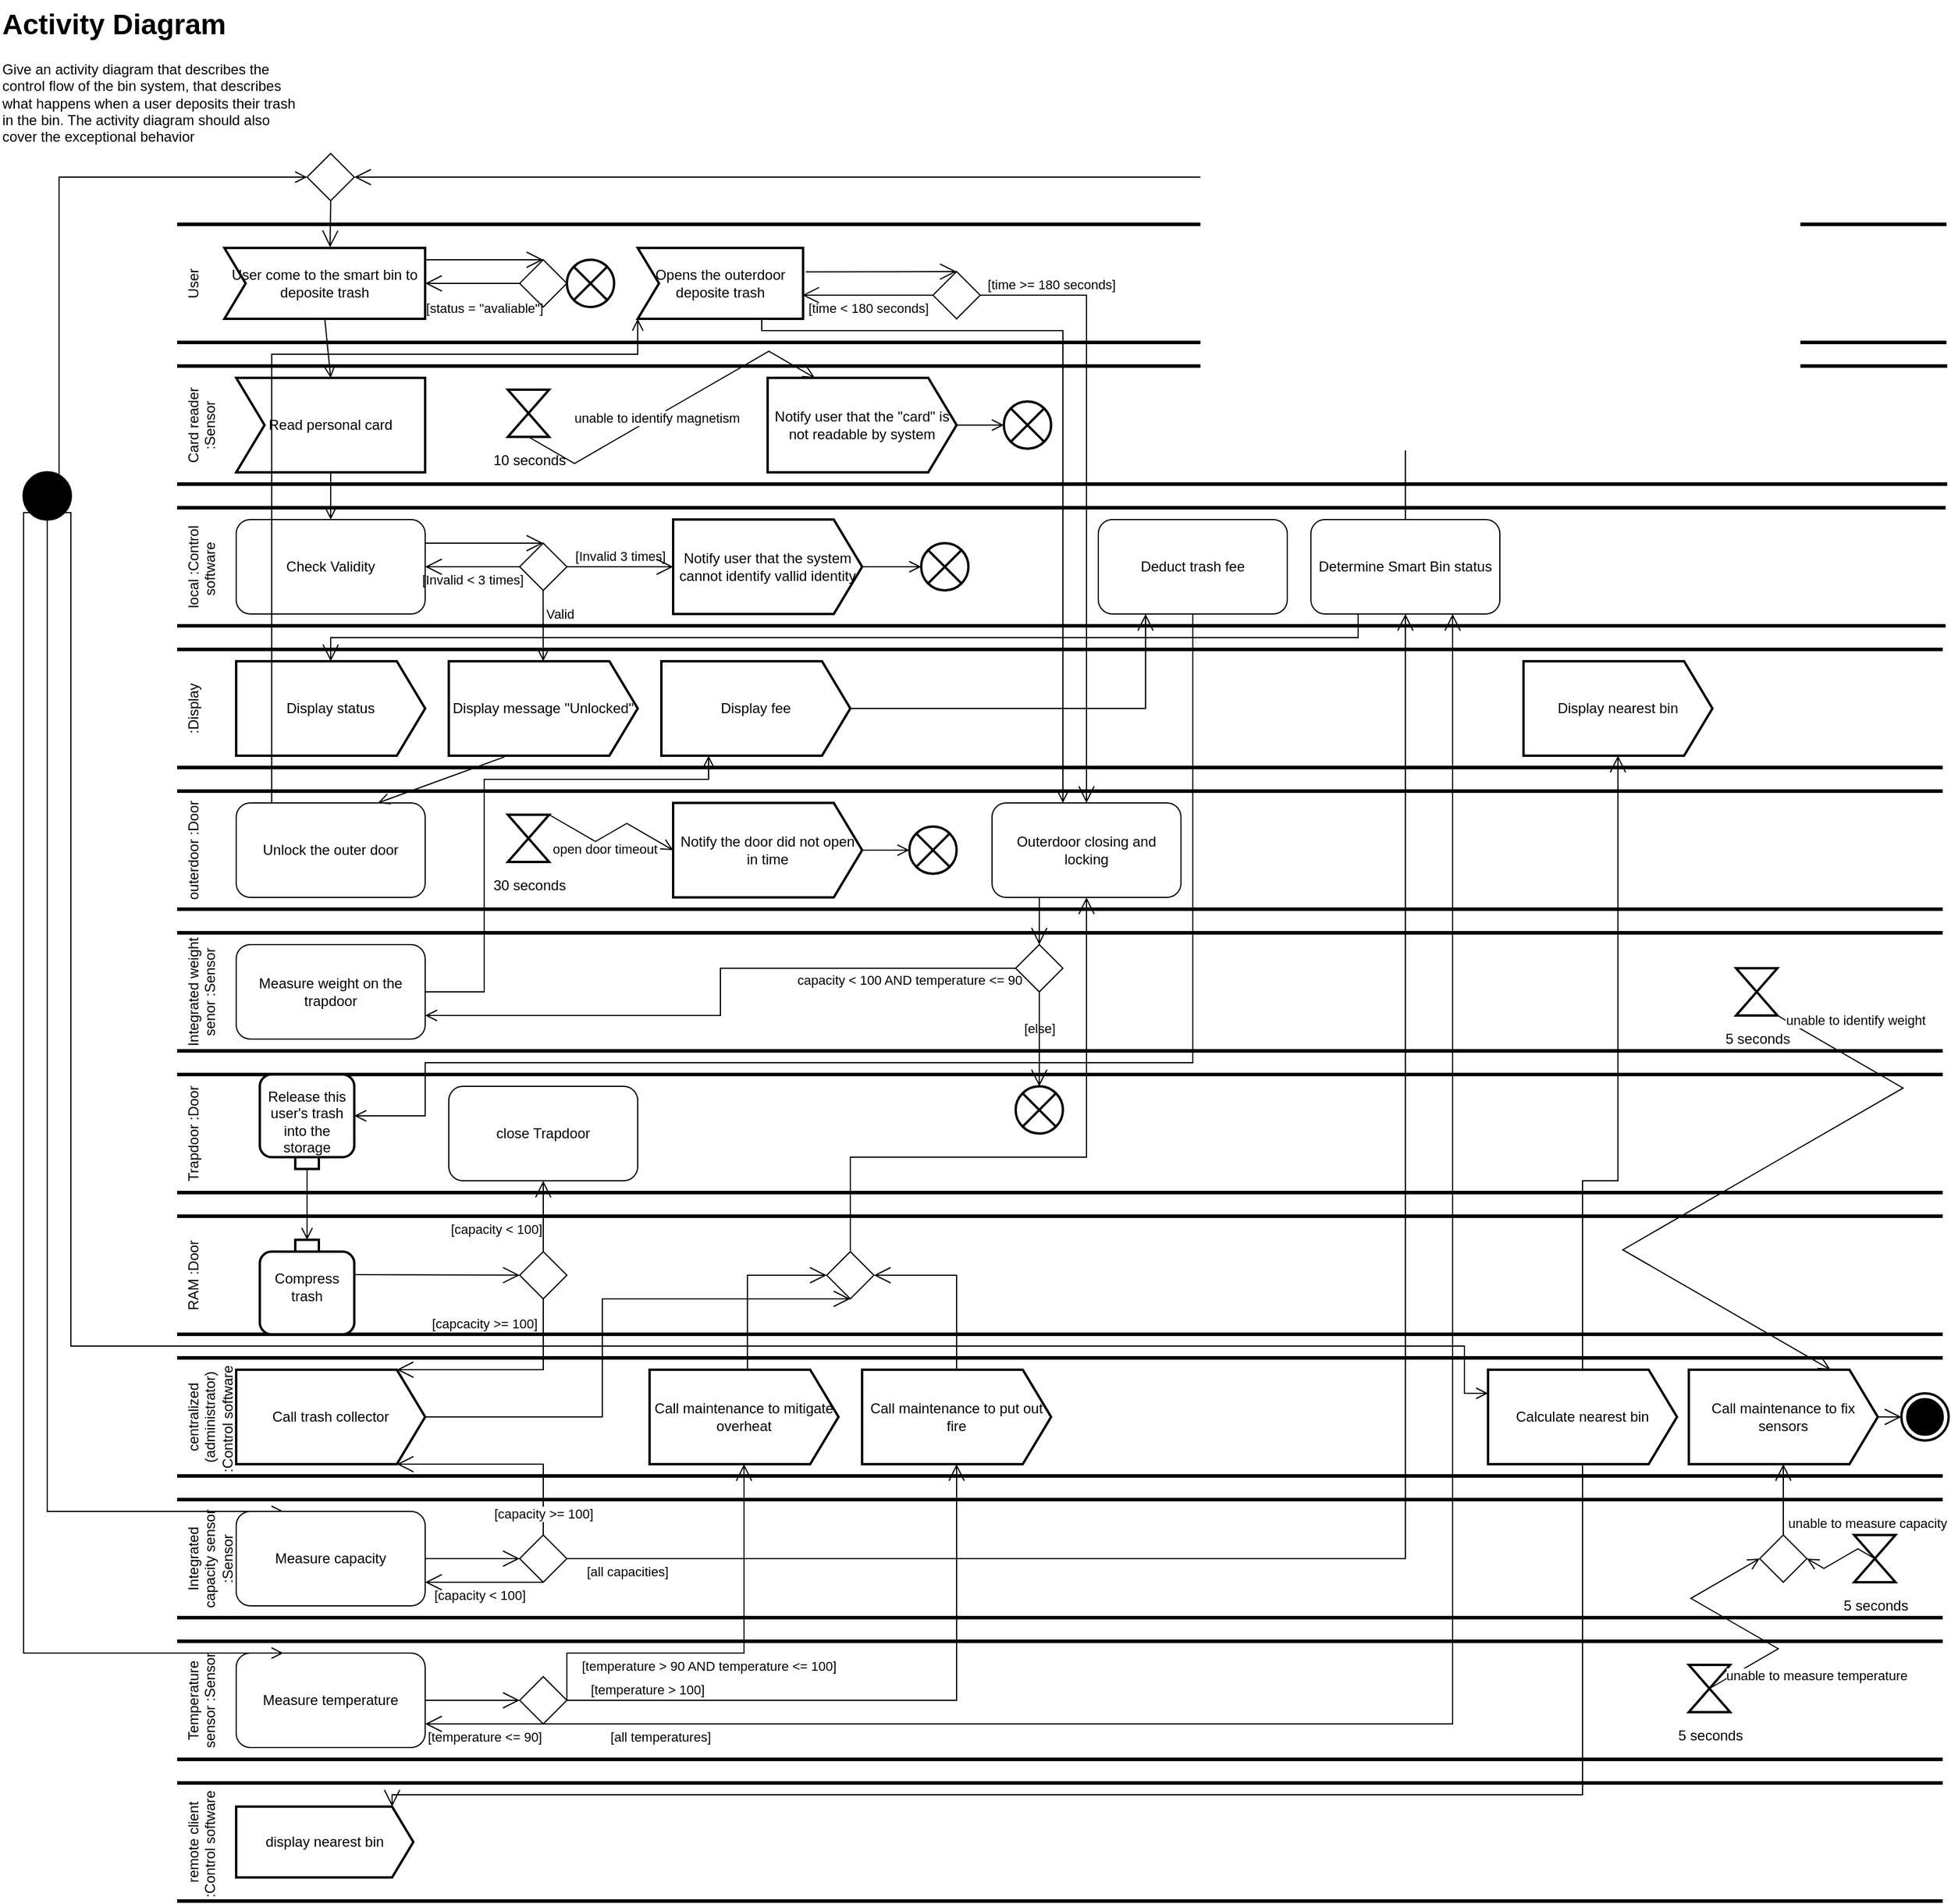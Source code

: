 <mxfile version="24.7.16">
  <diagram name="第 1 页" id="irDleK8PVXlx6nOFczS4">
    <mxGraphModel dx="1434" dy="746" grid="1" gridSize="10" guides="0" tooltips="1" connect="1" arrows="1" fold="1" page="1" pageScale="1" pageWidth="827" pageHeight="1169" math="0" shadow="0">
      <root>
        <mxCell id="0" />
        <mxCell id="1" parent="0" />
        <mxCell id="ilAViFpUk6oEtvWmWybY-2" value="" style="shape=ellipse;html=1;fillColor=strokeColor;strokeWidth=2;verticalLabelPosition=bottom;verticalAlignment=top;perimeter=ellipsePerimeter;fontFamily=Helvetica;" parent="1" vertex="1">
          <mxGeometry x="20" y="400" width="40" height="40" as="geometry" />
        </mxCell>
        <mxCell id="ilAViFpUk6oEtvWmWybY-4" value="User" style="html=1;shape=mxgraph.sysml.actPart;strokeWidth=3;verticalAlign=top;rotation=-90;whiteSpace=wrap;fontFamily=Helvetica;" parent="1" vertex="1">
          <mxGeometry x="849.07" y="-509.05" width="100" height="1498.12" as="geometry" />
        </mxCell>
        <mxCell id="ilAViFpUk6oEtvWmWybY-5" value="&lt;h1 style=&quot;margin-top: 0px;&quot;&gt;Activity Diagram&lt;br&gt;&lt;/h1&gt;&lt;p&gt;Give an activity diagram that describes the control flow of the bin system, that describes what happens when a user deposits their trash in the bin. The activity diagram should also cover the exceptional behavior&lt;/p&gt;" style="text;html=1;whiteSpace=wrap;overflow=hidden;rounded=0;fontFamily=Helvetica;" parent="1" vertex="1">
          <mxGeometry width="260" height="140" as="geometry" />
        </mxCell>
        <mxCell id="ilAViFpUk6oEtvWmWybY-6" value="" style="endArrow=open;startArrow=none;endFill=0;startFill=0;endSize=8;html=1;verticalAlign=bottom;labelBackgroundColor=none;strokeWidth=1;rounded=0;exitX=1;exitY=0;exitDx=0;exitDy=0;entryX=0;entryY=0.5;entryDx=0;entryDy=0;fontStyle=1;fontFamily=Helvetica;edgeStyle=orthogonalEdgeStyle;" parent="1" source="ilAViFpUk6oEtvWmWybY-2" target="yifxT7un9gWGoPEk_y4y-89" edge="1">
          <mxGeometry width="160" relative="1" as="geometry">
            <mxPoint x="110" y="400" as="sourcePoint" />
            <mxPoint x="270" y="400" as="targetPoint" />
            <Array as="points">
              <mxPoint x="50" y="406" />
              <mxPoint x="50" y="150" />
            </Array>
          </mxGeometry>
        </mxCell>
        <mxCell id="ilAViFpUk6oEtvWmWybY-7" value="&lt;font&gt;User come to the smart bin to deposite trash&lt;br&gt;&lt;/font&gt;" style="html=1;shape=mxgraph.sysml.accEvent;strokeWidth=2;whiteSpace=wrap;align=center;fontFamily=Helvetica;" parent="1" vertex="1">
          <mxGeometry x="190" y="210" width="170" height="60" as="geometry" />
        </mxCell>
        <mxCell id="ilAViFpUk6oEtvWmWybY-8" value="Card reader :Sensor" style="html=1;shape=mxgraph.sysml.actPart;strokeWidth=3;verticalAlign=top;rotation=-90;whiteSpace=wrap;fontFamily=Helvetica;" parent="1" vertex="1">
          <mxGeometry x="849.38" y="-389.38" width="100" height="1498.75" as="geometry" />
        </mxCell>
        <mxCell id="ilAViFpUk6oEtvWmWybY-9" value="Read personal card" style="shape=mxgraph.sysml.accEvent;html=1;rounded=1;whiteSpace=wrap;align=center;fontFamily=Helvetica;strokeWidth=2;" parent="1" vertex="1">
          <mxGeometry x="200" y="320" width="160" height="80" as="geometry" />
        </mxCell>
        <mxCell id="ilAViFpUk6oEtvWmWybY-11" value="local :Control software&amp;nbsp; " style="html=1;shape=mxgraph.sysml.actPart;strokeWidth=3;verticalAlign=top;rotation=-90;whiteSpace=wrap;fontFamily=Helvetica;" parent="1" vertex="1">
          <mxGeometry x="848.75" y="-268.75" width="100" height="1497.5" as="geometry" />
        </mxCell>
        <mxCell id="ilAViFpUk6oEtvWmWybY-12" value="Check Validity" style="shape=rect;html=1;rounded=1;whiteSpace=wrap;align=center;fontFamily=Helvetica;" parent="1" vertex="1">
          <mxGeometry x="200" y="440" width="160" height="80" as="geometry" />
        </mxCell>
        <mxCell id="ilAViFpUk6oEtvWmWybY-13" value="" style="endArrow=open;startArrow=none;endFill=0;startFill=0;endSize=8;html=1;verticalAlign=bottom;labelBackgroundColor=none;strokeWidth=1;rounded=0;exitX=0.5;exitY=1;exitDx=0;exitDy=0;entryX=0.5;entryY=0;entryDx=0;entryDy=0;exitPerimeter=0;fontFamily=Helvetica;" parent="1" source="ilAViFpUk6oEtvWmWybY-7" target="ilAViFpUk6oEtvWmWybY-9" edge="1">
          <mxGeometry width="160" relative="1" as="geometry">
            <mxPoint x="233" y="270" as="sourcePoint" />
            <mxPoint x="280" y="320" as="targetPoint" />
          </mxGeometry>
        </mxCell>
        <mxCell id="ilAViFpUk6oEtvWmWybY-14" value="" style="endArrow=open;startArrow=none;endFill=0;startFill=0;endSize=8;html=1;verticalAlign=bottom;labelBackgroundColor=none;strokeWidth=1;rounded=0;exitX=0.5;exitY=1;exitDx=0;exitDy=0;entryX=0.5;entryY=0;entryDx=0;entryDy=0;fontFamily=Helvetica;" parent="1" source="ilAViFpUk6oEtvWmWybY-9" target="ilAViFpUk6oEtvWmWybY-12" edge="1">
          <mxGeometry width="160" relative="1" as="geometry">
            <mxPoint x="243" y="280" as="sourcePoint" />
            <mxPoint x="290" y="330" as="targetPoint" />
          </mxGeometry>
        </mxCell>
        <mxCell id="ilAViFpUk6oEtvWmWybY-16" value="" style="endArrow=open;startArrow=none;endFill=0;startFill=0;endSize=8;html=1;verticalAlign=bottom;labelBackgroundColor=none;strokeWidth=1;rounded=0;exitX=0.5;exitY=1;exitDx=0;exitDy=0;edgeStyle=isometricEdgeStyle;elbow=vertical;entryX=0.25;entryY=0;entryDx=0;entryDy=0;exitPerimeter=0;fontFamily=Helvetica;" parent="1" source="ilAViFpUk6oEtvWmWybY-24" target="ilAViFpUk6oEtvWmWybY-19" edge="1">
          <mxGeometry width="160" relative="1" as="geometry">
            <mxPoint x="243" y="280" as="sourcePoint" />
            <mxPoint x="290" y="330" as="targetPoint" />
          </mxGeometry>
        </mxCell>
        <mxCell id="ilAViFpUk6oEtvWmWybY-23" value="unable to identify magnetism" style="edgeLabel;html=1;align=center;verticalAlign=middle;resizable=0;points=[];fontFamily=Helvetica;" parent="ilAViFpUk6oEtvWmWybY-16" vertex="1" connectable="0">
          <mxGeometry x="-0.108" y="-1" relative="1" as="geometry">
            <mxPoint x="-1" as="offset" />
          </mxGeometry>
        </mxCell>
        <mxCell id="ilAViFpUk6oEtvWmWybY-18" value=":Display" style="html=1;shape=mxgraph.sysml.actPart;strokeWidth=3;verticalAlign=top;rotation=-90;whiteSpace=wrap;fontFamily=Helvetica;" parent="1" vertex="1">
          <mxGeometry x="847.5" y="-147.5" width="100" height="1495" as="geometry" />
        </mxCell>
        <mxCell id="ilAViFpUk6oEtvWmWybY-19" value="Notify user that the &quot;card&quot; is not readable by system" style="shape=mxgraph.sysml.sendSigAct;html=1;rounded=1;whiteSpace=wrap;align=center;fontFamily=Helvetica;strokeWidth=2;" parent="1" vertex="1">
          <mxGeometry x="650" y="320" width="160" height="80" as="geometry" />
        </mxCell>
        <mxCell id="ilAViFpUk6oEtvWmWybY-21" value="Notify user that the system cannot identify vallid identity" style="shape=mxgraph.sysml.sendSigAct;html=1;rounded=1;whiteSpace=wrap;align=center;fontFamily=Helvetica;strokeWidth=2;" parent="1" vertex="1">
          <mxGeometry x="570" y="440" width="160" height="80" as="geometry" />
        </mxCell>
        <mxCell id="ilAViFpUk6oEtvWmWybY-24" value="10 seconds" style="html=1;shape=mxgraph.sysml.timeEvent;strokeWidth=2;verticalLabelPosition=bottom;verticalAlignment=top;fontFamily=Helvetica;" parent="1" vertex="1">
          <mxGeometry x="430" y="330" width="35" height="40" as="geometry" />
        </mxCell>
        <mxCell id="ilAViFpUk6oEtvWmWybY-25" value="Display message &quot;Unlocked&quot;" style="shape=mxgraph.sysml.sendSigAct;html=1;rounded=1;whiteSpace=wrap;align=center;fontFamily=Helvetica;strokeWidth=2;" parent="1" vertex="1">
          <mxGeometry x="380" y="560" width="160" height="80" as="geometry" />
        </mxCell>
        <mxCell id="ilAViFpUk6oEtvWmWybY-26" value="Display status" style="shape=mxgraph.sysml.sendSigAct;html=1;rounded=1;whiteSpace=wrap;align=center;fontFamily=Helvetica;strokeWidth=2;" parent="1" vertex="1">
          <mxGeometry x="200" y="560" width="160" height="80" as="geometry" />
        </mxCell>
        <mxCell id="ilAViFpUk6oEtvWmWybY-28" value="outerdoor :Door" style="html=1;shape=mxgraph.sysml.actPart;strokeWidth=3;verticalAlign=top;rotation=-90;whiteSpace=wrap;fontFamily=Helvetica;" parent="1" vertex="1">
          <mxGeometry x="847.5" y="-27.5" width="100" height="1495" as="geometry" />
        </mxCell>
        <mxCell id="ilAViFpUk6oEtvWmWybY-29" value="" style="endArrow=open;startArrow=none;endFill=0;startFill=0;endSize=8;html=1;verticalAlign=bottom;labelBackgroundColor=none;strokeWidth=1;rounded=0;exitX=0.504;exitY=0.093;exitDx=0;exitDy=0;exitPerimeter=0;fontFamily=Helvetica;" parent="1" source="ilAViFpUk6oEtvWmWybY-39" target="ilAViFpUk6oEtvWmWybY-25" edge="1">
          <mxGeometry width="160" relative="1" as="geometry">
            <mxPoint x="290" y="410" as="sourcePoint" />
            <mxPoint x="290" y="450" as="targetPoint" />
          </mxGeometry>
        </mxCell>
        <mxCell id="ilAViFpUk6oEtvWmWybY-45" value="&lt;font&gt;Valid&lt;/font&gt;" style="edgeLabel;html=1;align=center;verticalAlign=middle;resizable=0;points=[];fontFamily=Helvetica;" parent="ilAViFpUk6oEtvWmWybY-29" vertex="1" connectable="0">
          <mxGeometry x="-0.262" relative="1" as="geometry">
            <mxPoint x="14" as="offset" />
          </mxGeometry>
        </mxCell>
        <mxCell id="ilAViFpUk6oEtvWmWybY-30" value="Unlock the outer door" style="shape=rect;html=1;rounded=1;whiteSpace=wrap;align=center;fontFamily=Helvetica;" parent="1" vertex="1">
          <mxGeometry x="200" y="680" width="160" height="80" as="geometry" />
        </mxCell>
        <mxCell id="ilAViFpUk6oEtvWmWybY-31" value="" style="endArrow=open;startArrow=none;endFill=0;startFill=0;endSize=8;html=1;verticalAlign=bottom;labelBackgroundColor=none;strokeWidth=1;rounded=0;exitX=0.294;exitY=1.013;exitDx=0;exitDy=0;exitPerimeter=0;entryX=0.75;entryY=0;entryDx=0;entryDy=0;fontFamily=Helvetica;" parent="1" source="ilAViFpUk6oEtvWmWybY-25" target="ilAViFpUk6oEtvWmWybY-30" edge="1">
          <mxGeometry width="160" relative="1" as="geometry">
            <mxPoint x="370" y="510" as="sourcePoint" />
            <mxPoint x="430" y="570" as="targetPoint" />
          </mxGeometry>
        </mxCell>
        <mxCell id="ilAViFpUk6oEtvWmWybY-32" value="30 seconds" style="html=1;shape=mxgraph.sysml.timeEvent;strokeWidth=2;verticalLabelPosition=bottom;verticalAlignment=top;fontFamily=Helvetica;" parent="1" vertex="1">
          <mxGeometry x="430" y="690" width="35" height="40" as="geometry" />
        </mxCell>
        <mxCell id="ilAViFpUk6oEtvWmWybY-33" value="Opens the outerdoor deposite trash" style="html=1;shape=mxgraph.sysml.accEvent;strokeWidth=2;whiteSpace=wrap;align=center;fontFamily=Helvetica;" parent="1" vertex="1">
          <mxGeometry x="540" y="210" width="140" height="60" as="geometry" />
        </mxCell>
        <mxCell id="ilAViFpUk6oEtvWmWybY-34" value="" style="endArrow=open;startArrow=none;endFill=0;startFill=0;endSize=8;html=1;verticalAlign=bottom;labelBackgroundColor=none;strokeWidth=1;rounded=0;exitX=0.188;exitY=-0.006;exitDx=0;exitDy=0;entryX=0;entryY=1;entryDx=0;entryDy=0;entryPerimeter=0;fontStyle=1;fontFamily=Helvetica;edgeStyle=orthogonalEdgeStyle;exitPerimeter=0;" parent="1" source="ilAViFpUk6oEtvWmWybY-30" target="ilAViFpUk6oEtvWmWybY-33" edge="1">
          <mxGeometry width="160" relative="1" as="geometry">
            <mxPoint x="64" y="416" as="sourcePoint" />
            <mxPoint x="200" y="280" as="targetPoint" />
            <Array as="points">
              <mxPoint x="230" y="300" />
              <mxPoint x="540" y="300" />
            </Array>
          </mxGeometry>
        </mxCell>
        <mxCell id="ilAViFpUk6oEtvWmWybY-43" value="" style="group;direction=west;fontFamily=Helvetica;" parent="1" vertex="1" connectable="0">
          <mxGeometry x="360" y="420" width="200" height="80" as="geometry" />
        </mxCell>
        <mxCell id="ilAViFpUk6oEtvWmWybY-39" value="" style="shape=rhombus;html=1;verticalLabelPosition=bottom;verticalAlignment=top;direction=west;fontFamily=Helvetica;" parent="ilAViFpUk6oEtvWmWybY-43" vertex="1">
          <mxGeometry x="80" y="40" width="40" height="40" as="geometry" />
        </mxCell>
        <mxCell id="ilAViFpUk6oEtvWmWybY-40" value="" style="html=1;elbow=vertical;align=right;verticalAlign=bottom;endArrow=none;rounded=0;labelBackgroundColor=none;startArrow=open;startSize=12;entryX=1;entryY=0.25;entryDx=0;entryDy=0;fontFamily=Helvetica;exitX=0.5;exitY=1;exitDx=0;exitDy=0;" parent="1" source="ilAViFpUk6oEtvWmWybY-39" target="ilAViFpUk6oEtvWmWybY-12" edge="1">
          <mxGeometry relative="1" as="geometry">
            <mxPoint x="710" y="640" as="targetPoint" />
          </mxGeometry>
        </mxCell>
        <mxCell id="ilAViFpUk6oEtvWmWybY-42" value="&lt;font&gt;[Invalid &amp;lt; 3 times]&lt;/font&gt;" style="edgeStyle=elbowEdgeStyle;html=1;elbow=vertical;verticalAlign=bottom;endArrow=open;rounded=0;labelBackgroundColor=none;endSize=12;entryX=1;entryY=0.5;entryDx=0;entryDy=0;fontFamily=Helvetica;" parent="1" source="ilAViFpUk6oEtvWmWybY-39" target="ilAViFpUk6oEtvWmWybY-12" edge="1">
          <mxGeometry x="-0.002" y="20" relative="1" as="geometry">
            <mxPoint x="420" y="480" as="targetPoint" />
            <mxPoint as="offset" />
          </mxGeometry>
        </mxCell>
        <mxCell id="ilAViFpUk6oEtvWmWybY-46" value="" style="html=1;shape=mxgraph.sysml.flowFinal;strokeWidth=2;verticalLabelPosition=bottom;verticalAlignment=top;fontFamily=Helvetica;" parent="1" vertex="1">
          <mxGeometry x="850" y="340" width="40" height="40" as="geometry" />
        </mxCell>
        <mxCell id="ilAViFpUk6oEtvWmWybY-47" value="" style="html=1;shape=mxgraph.sysml.flowFinal;strokeWidth=2;verticalLabelPosition=bottom;verticalAlignment=top;fontFamily=Helvetica;" parent="1" vertex="1">
          <mxGeometry x="780" y="460" width="40" height="40" as="geometry" />
        </mxCell>
        <mxCell id="ilAViFpUk6oEtvWmWybY-48" value="" style="endArrow=open;startArrow=none;endFill=0;startFill=0;endSize=8;html=1;verticalAlign=bottom;labelBackgroundColor=none;strokeWidth=1;rounded=0;exitX=1;exitY=0.5;exitDx=0;exitDy=0;entryX=0;entryY=0.5;entryDx=0;entryDy=0;entryPerimeter=0;fontFamily=Helvetica;" parent="1" source="ilAViFpUk6oEtvWmWybY-21" target="ilAViFpUk6oEtvWmWybY-47" edge="1">
          <mxGeometry width="160" relative="1" as="geometry">
            <mxPoint x="285" y="280" as="sourcePoint" />
            <mxPoint x="290" y="330" as="targetPoint" />
          </mxGeometry>
        </mxCell>
        <mxCell id="ilAViFpUk6oEtvWmWybY-49" value="" style="endArrow=open;startArrow=none;endFill=0;startFill=0;endSize=8;html=1;verticalAlign=bottom;labelBackgroundColor=none;strokeWidth=1;rounded=0;exitX=1;exitY=0.5;exitDx=0;exitDy=0;entryX=0;entryY=0.5;entryDx=0;entryDy=0;entryPerimeter=0;fontFamily=Helvetica;" parent="1" source="ilAViFpUk6oEtvWmWybY-19" target="ilAViFpUk6oEtvWmWybY-46" edge="1">
          <mxGeometry width="160" relative="1" as="geometry">
            <mxPoint x="295" y="290" as="sourcePoint" />
            <mxPoint x="300" y="340" as="targetPoint" />
          </mxGeometry>
        </mxCell>
        <mxCell id="ilAViFpUk6oEtvWmWybY-41" value="&lt;font&gt;[Invalid 3 times]&lt;/font&gt;" style="edgeStyle=elbowEdgeStyle;html=1;elbow=vertical;verticalAlign=bottom;endArrow=open;rounded=0;labelBackgroundColor=none;endSize=12;entryX=0;entryY=0.5;entryDx=0;entryDy=0;fontFamily=Helvetica;" parent="1" source="ilAViFpUk6oEtvWmWybY-39" target="ilAViFpUk6oEtvWmWybY-21" edge="1">
          <mxGeometry relative="1" as="geometry">
            <mxPoint x="620" y="480" as="targetPoint" />
          </mxGeometry>
        </mxCell>
        <mxCell id="ilAViFpUk6oEtvWmWybY-58" value="" style="endArrow=open;startArrow=none;endFill=0;startFill=0;endSize=8;html=1;verticalAlign=bottom;labelBackgroundColor=none;strokeWidth=1;rounded=0;exitX=1;exitY=0;exitDx=0;exitDy=0;edgeStyle=isometricEdgeStyle;elbow=vertical;entryX=0;entryY=0.5;entryDx=0;entryDy=0;exitPerimeter=0;fontFamily=Helvetica;" parent="1" source="ilAViFpUk6oEtvWmWybY-32" target="ilAViFpUk6oEtvWmWybY-60" edge="1">
          <mxGeometry width="160" relative="1" as="geometry">
            <mxPoint x="605" y="260" as="sourcePoint" />
            <mxPoint x="740" y="250" as="targetPoint" />
          </mxGeometry>
        </mxCell>
        <mxCell id="ilAViFpUk6oEtvWmWybY-59" value="open door timeout" style="edgeLabel;html=1;align=center;verticalAlign=middle;resizable=0;points=[];fontFamily=Helvetica;" parent="ilAViFpUk6oEtvWmWybY-58" vertex="1" connectable="0">
          <mxGeometry x="-0.108" y="-1" relative="1" as="geometry">
            <mxPoint x="-1" y="10" as="offset" />
          </mxGeometry>
        </mxCell>
        <mxCell id="ilAViFpUk6oEtvWmWybY-60" value="Notify the door did not open in time" style="shape=mxgraph.sysml.sendSigAct;html=1;rounded=1;whiteSpace=wrap;align=center;strokeWidth=2;fontFamily=Helvetica;" parent="1" vertex="1">
          <mxGeometry x="570" y="680" width="160" height="80" as="geometry" />
        </mxCell>
        <mxCell id="ilAViFpUk6oEtvWmWybY-63" value="" style="html=1;shape=mxgraph.sysml.flowFinal;strokeWidth=2;verticalLabelPosition=bottom;verticalAlignment=top;fontFamily=Helvetica;" parent="1" vertex="1">
          <mxGeometry x="770" y="700" width="40" height="40" as="geometry" />
        </mxCell>
        <mxCell id="ilAViFpUk6oEtvWmWybY-64" value="" style="endArrow=open;startArrow=none;endFill=0;startFill=0;endSize=8;html=1;verticalAlign=bottom;labelBackgroundColor=none;strokeWidth=1;rounded=0;entryX=0;entryY=0.5;entryDx=0;entryDy=0;entryPerimeter=0;fontFamily=Helvetica;exitX=1;exitY=0.5;exitDx=0;exitDy=0;" parent="1" source="ilAViFpUk6oEtvWmWybY-60" target="ilAViFpUk6oEtvWmWybY-63" edge="1">
          <mxGeometry width="160" relative="1" as="geometry">
            <mxPoint x="740" y="720" as="sourcePoint" />
            <mxPoint x="220" y="570" as="targetPoint" />
          </mxGeometry>
        </mxCell>
        <mxCell id="ilAViFpUk6oEtvWmWybY-65" value="" style="shape=rhombus;html=1;verticalLabelPosition=bottom;verticalAlignment=top;fontFamily=Helvetica;" parent="1" vertex="1">
          <mxGeometry x="790" y="230" width="40" height="40" as="geometry" />
        </mxCell>
        <mxCell id="ilAViFpUk6oEtvWmWybY-66" value="" style="html=1;elbow=horizontal;align=right;verticalAlign=bottom;endArrow=none;rounded=0;labelBackgroundColor=none;startArrow=open;startSize=12;entryX=1.016;entryY=0.337;entryDx=0;entryDy=0;entryPerimeter=0;exitX=0.5;exitY=0;exitDx=0;exitDy=0;fontFamily=Helvetica;" parent="1" source="ilAViFpUk6oEtvWmWybY-65" target="ilAViFpUk6oEtvWmWybY-33" edge="1">
          <mxGeometry relative="1" as="geometry">
            <mxPoint x="810" y="190" as="targetPoint" />
          </mxGeometry>
        </mxCell>
        <mxCell id="ilAViFpUk6oEtvWmWybY-67" value="[time &amp;gt;= 180 seconds]" style="edgeStyle=orthogonalEdgeStyle;html=1;elbow=vertical;verticalAlign=bottom;endArrow=open;rounded=0;labelBackgroundColor=none;endSize=12;entryX=0.5;entryY=0;entryDx=0;entryDy=0;fontFamily=Helvetica;" parent="1" source="ilAViFpUk6oEtvWmWybY-65" target="yifxT7un9gWGoPEk_y4y-1" edge="1">
          <mxGeometry x="-0.769" relative="1" as="geometry">
            <mxPoint x="980" y="680" as="targetPoint" />
            <Array as="points">
              <mxPoint x="920" y="250" />
            </Array>
            <mxPoint as="offset" />
          </mxGeometry>
        </mxCell>
        <mxCell id="ilAViFpUk6oEtvWmWybY-68" value="[time &amp;lt; 180 seconds]" style="edgeStyle=elbowEdgeStyle;html=1;elbow=horizontal;verticalAlign=bottom;endArrow=open;rounded=0;labelBackgroundColor=none;endSize=12;exitX=0;exitY=0.5;exitDx=0;exitDy=0;entryX=0.996;entryY=0.666;entryDx=0;entryDy=0;entryPerimeter=0;fontFamily=Helvetica;" parent="1" source="ilAViFpUk6oEtvWmWybY-65" target="ilAViFpUk6oEtvWmWybY-33" edge="1">
          <mxGeometry x="-0.006" y="20" relative="1" as="geometry">
            <mxPoint x="710" y="252" as="targetPoint" />
            <mxPoint as="offset" />
          </mxGeometry>
        </mxCell>
        <mxCell id="yifxT7un9gWGoPEk_y4y-1" value="Outerdoor closing and locking" style="shape=rect;html=1;rounded=1;whiteSpace=wrap;align=center;fontFamily=Helvetica;" parent="1" vertex="1">
          <mxGeometry x="840" y="680" width="160" height="80" as="geometry" />
        </mxCell>
        <mxCell id="yifxT7un9gWGoPEk_y4y-2" value="" style="endArrow=open;startArrow=none;endFill=0;startFill=0;endSize=8;html=1;verticalAlign=bottom;labelBackgroundColor=none;strokeWidth=1;rounded=0;exitX=0.75;exitY=1;exitDx=0;exitDy=0;exitPerimeter=0;fontFamily=Helvetica;edgeStyle=orthogonalEdgeStyle;" parent="1" source="ilAViFpUk6oEtvWmWybY-33" edge="1">
          <mxGeometry width="160" relative="1" as="geometry">
            <mxPoint x="437" y="651" as="sourcePoint" />
            <mxPoint x="900" y="680" as="targetPoint" />
            <Array as="points">
              <mxPoint x="645" y="280" />
              <mxPoint x="900" y="280" />
            </Array>
          </mxGeometry>
        </mxCell>
        <mxCell id="yifxT7un9gWGoPEk_y4y-3" value="Integrated weight senor :Sensor" style="html=1;shape=mxgraph.sysml.actPart;strokeWidth=3;verticalAlign=top;rotation=-90;whiteSpace=wrap;fontFamily=Helvetica;" parent="1" vertex="1">
          <mxGeometry x="847.5" y="92.5" width="100" height="1495" as="geometry" />
        </mxCell>
        <mxCell id="yifxT7un9gWGoPEk_y4y-4" value="Measure weight on the trapdoor" style="shape=rect;html=1;rounded=1;whiteSpace=wrap;align=center;fontFamily=Helvetica;" parent="1" vertex="1">
          <mxGeometry x="200" y="800" width="160" height="80" as="geometry" />
        </mxCell>
        <mxCell id="yifxT7un9gWGoPEk_y4y-5" value="" style="endArrow=open;startArrow=none;endFill=0;startFill=0;endSize=8;html=1;verticalAlign=bottom;labelBackgroundColor=none;strokeWidth=1;rounded=0;exitX=0;exitY=0.5;exitDx=0;exitDy=0;entryX=1;entryY=0.75;entryDx=0;entryDy=0;fontFamily=Helvetica;edgeStyle=orthogonalEdgeStyle;" parent="1" source="GUcCaNhmkVKoMGHIepre-1" target="yifxT7un9gWGoPEk_y4y-4" edge="1">
          <mxGeometry width="160" relative="1" as="geometry">
            <mxPoint x="437" y="651" as="sourcePoint" />
            <mxPoint x="330" y="690" as="targetPoint" />
          </mxGeometry>
        </mxCell>
        <mxCell id="GUcCaNhmkVKoMGHIepre-7" value="capacity &amp;lt; 100 AND temperature &amp;lt;= 90" style="edgeLabel;html=1;align=center;verticalAlign=middle;resizable=0;points=[];" parent="yifxT7un9gWGoPEk_y4y-5" vertex="1" connectable="0">
          <mxGeometry x="-0.822" y="1" relative="1" as="geometry">
            <mxPoint x="-42" y="9" as="offset" />
          </mxGeometry>
        </mxCell>
        <mxCell id="yifxT7un9gWGoPEk_y4y-6" value="Display fee" style="shape=mxgraph.sysml.sendSigAct;html=1;rounded=1;whiteSpace=wrap;align=center;fontFamily=Helvetica;strokeWidth=2;" parent="1" vertex="1">
          <mxGeometry x="560" y="560" width="160" height="80" as="geometry" />
        </mxCell>
        <mxCell id="yifxT7un9gWGoPEk_y4y-7" value="" style="endArrow=open;startArrow=none;endFill=0;startFill=0;endSize=8;html=1;verticalAlign=bottom;labelBackgroundColor=none;strokeWidth=1;rounded=0;exitX=1;exitY=0.5;exitDx=0;exitDy=0;entryX=0.25;entryY=1;entryDx=0;entryDy=0;fontFamily=Helvetica;edgeStyle=orthogonalEdgeStyle;" parent="1" source="yifxT7un9gWGoPEk_y4y-4" target="yifxT7un9gWGoPEk_y4y-6" edge="1">
          <mxGeometry width="160" relative="1" as="geometry">
            <mxPoint x="890" y="770" as="sourcePoint" />
            <mxPoint x="370" y="830" as="targetPoint" />
            <Array as="points">
              <mxPoint x="410" y="840" />
              <mxPoint x="410" y="660" />
              <mxPoint x="600" y="660" />
            </Array>
          </mxGeometry>
        </mxCell>
        <mxCell id="yifxT7un9gWGoPEk_y4y-8" value="Deduct trash fee" style="shape=rect;html=1;rounded=1;whiteSpace=wrap;align=center;fontFamily=Helvetica;" parent="1" vertex="1">
          <mxGeometry x="930" y="440" width="160" height="80" as="geometry" />
        </mxCell>
        <mxCell id="yifxT7un9gWGoPEk_y4y-13" value="Trapdoor :Door" style="html=1;shape=mxgraph.sysml.actPart;strokeWidth=3;verticalAlign=top;rotation=-90;whiteSpace=wrap;fontFamily=Helvetica;" parent="1" vertex="1">
          <mxGeometry x="847.5" y="212.5" width="100" height="1495" as="geometry" />
        </mxCell>
        <mxCell id="yifxT7un9gWGoPEk_y4y-14" value="Release this user&#39;s trash into the storage" style="shape=mxgraph.sysml.objFlowR;html=1;rounded=1;whiteSpace=wrap;align=center;strokeWidth=2;direction=south;fontFamily=Helvetica;" parent="1" vertex="1">
          <mxGeometry x="220" y="910" width="80" height="80" as="geometry" />
        </mxCell>
        <mxCell id="yifxT7un9gWGoPEk_y4y-15" value="" style="endArrow=open;startArrow=none;endFill=0;startFill=0;endSize=8;html=1;verticalAlign=bottom;labelBackgroundColor=none;strokeWidth=1;rounded=0;exitX=0.5;exitY=1;exitDx=0;exitDy=0;entryX=0.5;entryY=0;entryDx=-5;entryDy=0;fontFamily=Helvetica;edgeStyle=orthogonalEdgeStyle;entryPerimeter=0;" parent="1" source="yifxT7un9gWGoPEk_y4y-8" target="yifxT7un9gWGoPEk_y4y-14" edge="1">
          <mxGeometry width="160" relative="1" as="geometry">
            <mxPoint x="730" y="590" as="sourcePoint" />
            <mxPoint x="970" y="530" as="targetPoint" />
            <Array as="points">
              <mxPoint x="1010" y="900" />
              <mxPoint x="360" y="900" />
              <mxPoint x="360" y="945" />
            </Array>
          </mxGeometry>
        </mxCell>
        <mxCell id="yifxT7un9gWGoPEk_y4y-20" value="" style="shape=rhombus;html=1;verticalLabelPosition=bottom;verticalAlignment=top;fontFamily=Helvetica;" parent="1" vertex="1">
          <mxGeometry x="440" y="220" width="40" height="40" as="geometry" />
        </mxCell>
        <mxCell id="yifxT7un9gWGoPEk_y4y-21" value="" style="html=1;elbow=horizontal;align=right;verticalAlign=bottom;endArrow=none;rounded=0;labelBackgroundColor=none;startArrow=open;startSize=12;entryX=1.002;entryY=0.167;entryDx=0;entryDy=0;entryPerimeter=0;exitX=0.5;exitY=0;exitDx=0;exitDy=0;fontFamily=Helvetica;" parent="1" source="yifxT7un9gWGoPEk_y4y-20" target="ilAViFpUk6oEtvWmWybY-7" edge="1">
          <mxGeometry relative="1" as="geometry">
            <mxPoint x="460" y="200" as="targetPoint" />
          </mxGeometry>
        </mxCell>
        <mxCell id="yifxT7un9gWGoPEk_y4y-23" value="&lt;div&gt;[status = &quot;avaliable&quot;]&lt;/div&gt;" style="edgeStyle=elbowEdgeStyle;html=1;elbow=horizontal;verticalAlign=bottom;endArrow=open;rounded=0;labelBackgroundColor=none;endSize=12;entryX=1;entryY=0.5;entryDx=0;entryDy=0;entryPerimeter=0;exitX=0;exitY=0.5;exitDx=0;exitDy=0;fontFamily=Helvetica;" parent="1" source="yifxT7un9gWGoPEk_y4y-20" target="ilAViFpUk6oEtvWmWybY-7" edge="1">
          <mxGeometry x="-0.25" y="30" relative="1" as="geometry">
            <mxPoint x="360" y="260" as="targetPoint" />
            <mxPoint as="offset" />
          </mxGeometry>
        </mxCell>
        <mxCell id="yifxT7un9gWGoPEk_y4y-24" value="" style="html=1;shape=mxgraph.sysml.flowFinal;strokeWidth=2;verticalLabelPosition=bottom;verticalAlignment=top;fontFamily=Helvetica;" parent="1" vertex="1">
          <mxGeometry x="480" y="220" width="40" height="40" as="geometry" />
        </mxCell>
        <mxCell id="yifxT7un9gWGoPEk_y4y-29" value="RAM :Door" style="html=1;shape=mxgraph.sysml.actPart;strokeWidth=3;verticalAlign=top;rotation=-90;whiteSpace=wrap;fontFamily=Helvetica;" parent="1" vertex="1">
          <mxGeometry x="847.5" y="332.5" width="100" height="1495" as="geometry" />
        </mxCell>
        <mxCell id="yifxT7un9gWGoPEk_y4y-30" value="Compress trash" style="shape=mxgraph.sysml.objFlowR;html=1;rounded=1;whiteSpace=wrap;align=center;strokeWidth=2;direction=north;fontFamily=Helvetica;" parent="1" vertex="1">
          <mxGeometry x="220" y="1050" width="80" height="80" as="geometry" />
        </mxCell>
        <mxCell id="yifxT7un9gWGoPEk_y4y-31" value="" style="endArrow=open;startArrow=none;endFill=0;startFill=0;endSize=8;html=1;verticalAlign=bottom;labelBackgroundColor=none;strokeWidth=1;rounded=0;exitX=1;exitY=0.5;exitDx=0;exitDy=0;fontFamily=Helvetica;exitPerimeter=0;" parent="1" source="yifxT7un9gWGoPEk_y4y-14" target="yifxT7un9gWGoPEk_y4y-30" edge="1">
          <mxGeometry width="160" relative="1" as="geometry">
            <mxPoint x="890" y="770" as="sourcePoint" />
            <mxPoint x="370" y="870" as="targetPoint" />
          </mxGeometry>
        </mxCell>
        <mxCell id="yifxT7un9gWGoPEk_y4y-32" value="" style="shape=rhombus;html=1;verticalLabelPosition=bottom;verticalAlignment=top;fontFamily=Helvetica;" parent="1" vertex="1">
          <mxGeometry x="440" y="1060" width="40" height="40" as="geometry" />
        </mxCell>
        <mxCell id="yifxT7un9gWGoPEk_y4y-33" value="" style="html=1;elbow=horizontal;align=right;verticalAlign=bottom;endArrow=none;rounded=0;labelBackgroundColor=none;startArrow=open;startSize=12;entryX=0.631;entryY=1.013;entryDx=0;entryDy=0;entryPerimeter=0;fontFamily=Helvetica;" parent="1" source="yifxT7un9gWGoPEk_y4y-32" target="yifxT7un9gWGoPEk_y4y-30" edge="1">
          <mxGeometry relative="1" as="geometry">
            <mxPoint x="310" y="1080" as="targetPoint" />
          </mxGeometry>
        </mxCell>
        <mxCell id="yifxT7un9gWGoPEk_y4y-34" value="[capcacity &amp;gt;= 100]" style="edgeStyle=elbowEdgeStyle;html=1;elbow=vertical;verticalAlign=bottom;endArrow=open;rounded=0;labelBackgroundColor=none;endSize=12;entryX=1;entryY=0;entryDx=-24;entryDy=0;entryPerimeter=0;fontFamily=Helvetica;" parent="1" source="yifxT7un9gWGoPEk_y4y-32" target="yifxT7un9gWGoPEk_y4y-43" edge="1">
          <mxGeometry x="0.196" y="-30" relative="1" as="geometry">
            <mxPoint x="560" y="1080" as="targetPoint" />
            <Array as="points">
              <mxPoint x="400" y="1160" />
            </Array>
            <mxPoint as="offset" />
          </mxGeometry>
        </mxCell>
        <mxCell id="yifxT7un9gWGoPEk_y4y-35" value="[capacity &amp;lt; 100]" style="edgeStyle=elbowEdgeStyle;html=1;elbow=vertical;verticalAlign=bottom;endArrow=open;rounded=0;labelBackgroundColor=none;endSize=12;exitX=0.5;exitY=0;exitDx=0;exitDy=0;entryX=0.5;entryY=1;entryDx=0;entryDy=0;fontFamily=Helvetica;" parent="1" source="yifxT7un9gWGoPEk_y4y-32" target="yifxT7un9gWGoPEk_y4y-41" edge="1">
          <mxGeometry x="-0.667" y="40" relative="1" as="geometry">
            <mxPoint x="360" y="1080" as="targetPoint" />
            <mxPoint as="offset" />
          </mxGeometry>
        </mxCell>
        <mxCell id="yifxT7un9gWGoPEk_y4y-37" value="" style="html=1;elbow=horizontal;align=right;verticalAlign=bottom;endArrow=none;rounded=0;labelBackgroundColor=none;startArrow=open;startSize=12;entryX=1;entryY=0.5;entryDx=0;entryDy=0;exitX=0.25;exitY=1;exitDx=0;exitDy=0;fontFamily=Helvetica;edgeStyle=orthogonalEdgeStyle;" parent="1" source="yifxT7un9gWGoPEk_y4y-8" target="yifxT7un9gWGoPEk_y4y-6" edge="1">
          <mxGeometry relative="1" as="geometry">
            <mxPoint x="860" y="560" as="targetPoint" />
            <mxPoint x="850" y="600" as="sourcePoint" />
          </mxGeometry>
        </mxCell>
        <mxCell id="yifxT7un9gWGoPEk_y4y-41" value="close Trapdoor" style="shape=rect;html=1;rounded=1;whiteSpace=wrap;align=center;fontFamily=Helvetica;" parent="1" vertex="1">
          <mxGeometry x="380" y="920" width="160" height="80" as="geometry" />
        </mxCell>
        <mxCell id="yifxT7un9gWGoPEk_y4y-42" value="centralized (administrator) :Control software&amp;nbsp; " style="html=1;shape=mxgraph.sysml.actPart;strokeWidth=3;verticalAlign=top;rotation=-90;whiteSpace=wrap;fontFamily=Helvetica;" parent="1" vertex="1">
          <mxGeometry x="847.5" y="452.5" width="100" height="1495" as="geometry" />
        </mxCell>
        <mxCell id="yifxT7un9gWGoPEk_y4y-43" value="Call trash collector" style="shape=mxgraph.sysml.sendSigAct;html=1;rounded=1;whiteSpace=wrap;align=center;strokeWidth=2;fontFamily=Helvetica;" parent="1" vertex="1">
          <mxGeometry x="200" y="1160" width="160" height="80" as="geometry" />
        </mxCell>
        <mxCell id="yifxT7un9gWGoPEk_y4y-46" value="" style="edgeStyle=elbowEdgeStyle;html=1;elbow=horizontal;align=right;verticalAlign=bottom;endArrow=none;rounded=0;labelBackgroundColor=none;startArrow=open;startSize=12;entryX=1;entryY=0.5;entryDx=0;entryDy=0;exitX=0.5;exitY=1;exitDx=0;exitDy=0;fontFamily=Helvetica;" parent="1" source="yifxT7un9gWGoPEk_y4y-63" target="yifxT7un9gWGoPEk_y4y-43" edge="1">
          <mxGeometry relative="1" as="geometry">
            <mxPoint x="370" y="1090" as="targetPoint" />
            <mxPoint x="450" y="1090" as="sourcePoint" />
            <Array as="points">
              <mxPoint x="510" y="1210" />
            </Array>
          </mxGeometry>
        </mxCell>
        <mxCell id="yifxT7un9gWGoPEk_y4y-47" value="Integrated capacity sensor :Sensor" style="html=1;shape=mxgraph.sysml.actPart;strokeWidth=3;verticalAlign=top;rotation=-90;whiteSpace=wrap;fontFamily=Helvetica;" parent="1" vertex="1">
          <mxGeometry x="847.5" y="572.5" width="100" height="1495" as="geometry" />
        </mxCell>
        <mxCell id="yifxT7un9gWGoPEk_y4y-49" value="Temperature sensor :Sensor" style="html=1;shape=mxgraph.sysml.actPart;strokeWidth=3;verticalAlign=top;rotation=-90;whiteSpace=wrap;fontFamily=Helvetica;" parent="1" vertex="1">
          <mxGeometry x="847.5" y="692.5" width="100" height="1495" as="geometry" />
        </mxCell>
        <mxCell id="yifxT7un9gWGoPEk_y4y-50" value="" style="endArrow=open;startArrow=none;endFill=0;startFill=0;endSize=8;html=1;verticalAlign=bottom;labelBackgroundColor=none;strokeWidth=1;rounded=0;exitX=0.5;exitY=1;exitDx=0;exitDy=0;fontFamily=Helvetica;entryX=0.25;entryY=0;entryDx=0;entryDy=0;edgeStyle=orthogonalEdgeStyle;" parent="1" source="ilAViFpUk6oEtvWmWybY-2" target="yifxT7un9gWGoPEk_y4y-51" edge="1">
          <mxGeometry width="160" relative="1" as="geometry">
            <mxPoint x="64" y="444" as="sourcePoint" />
            <mxPoint x="130" y="1150" as="targetPoint" />
            <Array as="points">
              <mxPoint x="40" y="1280" />
            </Array>
          </mxGeometry>
        </mxCell>
        <mxCell id="yifxT7un9gWGoPEk_y4y-51" value="Measure capacity" style="shape=rect;html=1;rounded=1;whiteSpace=wrap;align=center;fontFamily=Helvetica;" parent="1" vertex="1">
          <mxGeometry x="200" y="1280" width="160" height="80" as="geometry" />
        </mxCell>
        <mxCell id="yifxT7un9gWGoPEk_y4y-52" value="Measure temperature" style="shape=rect;html=1;rounded=1;whiteSpace=wrap;align=center;fontFamily=Helvetica;" parent="1" vertex="1">
          <mxGeometry x="200" y="1400" width="160" height="80" as="geometry" />
        </mxCell>
        <mxCell id="yifxT7un9gWGoPEk_y4y-53" value="" style="endArrow=open;startArrow=none;endFill=0;startFill=0;endSize=8;html=1;verticalAlign=bottom;labelBackgroundColor=none;strokeWidth=1;rounded=0;exitX=0;exitY=1;exitDx=0;exitDy=0;fontFamily=Helvetica;entryX=0.25;entryY=0;entryDx=0;entryDy=0;edgeStyle=orthogonalEdgeStyle;" parent="1" source="ilAViFpUk6oEtvWmWybY-2" target="yifxT7un9gWGoPEk_y4y-52" edge="1">
          <mxGeometry width="160" relative="1" as="geometry">
            <mxPoint x="50" y="450" as="sourcePoint" />
            <mxPoint x="250" y="1290" as="targetPoint" />
            <Array as="points">
              <mxPoint x="20" y="434" />
              <mxPoint x="20" y="1400" />
            </Array>
          </mxGeometry>
        </mxCell>
        <mxCell id="yifxT7un9gWGoPEk_y4y-55" value="" style="edgeStyle=elbowEdgeStyle;html=1;elbow=horizontal;align=right;verticalAlign=bottom;endArrow=none;rounded=0;labelBackgroundColor=none;startArrow=open;startSize=12;entryX=1;entryY=0.5;entryDx=0;entryDy=0;exitX=0;exitY=0.5;exitDx=0;exitDy=0;fontFamily=Helvetica;" parent="1" source="yifxT7un9gWGoPEk_y4y-73" target="yifxT7un9gWGoPEk_y4y-51" edge="1">
          <mxGeometry relative="1" as="geometry">
            <mxPoint x="470" y="1280" as="targetPoint" />
            <mxPoint x="450" y="1320.0" as="sourcePoint" />
          </mxGeometry>
        </mxCell>
        <mxCell id="yifxT7un9gWGoPEk_y4y-57" value="[capacity &amp;lt; 100]" style="edgeStyle=elbowEdgeStyle;html=1;elbow=vertical;verticalAlign=bottom;endArrow=open;rounded=0;labelBackgroundColor=none;endSize=12;entryX=1;entryY=0.75;entryDx=0;entryDy=0;exitX=0.5;exitY=1;exitDx=0;exitDy=0;fontFamily=Helvetica;" parent="1" source="yifxT7un9gWGoPEk_y4y-73" target="yifxT7un9gWGoPEk_y4y-51" edge="1">
          <mxGeometry x="0.09" y="20" relative="1" as="geometry">
            <mxPoint x="370" y="1340" as="targetPoint" />
            <mxPoint x="470" y="1340.0" as="sourcePoint" />
            <mxPoint as="offset" />
          </mxGeometry>
        </mxCell>
        <mxCell id="yifxT7un9gWGoPEk_y4y-58" value="Call maintenance to mitigate overheat" style="shape=mxgraph.sysml.sendSigAct;html=1;rounded=1;whiteSpace=wrap;align=center;strokeWidth=2;fontFamily=Helvetica;" parent="1" vertex="1">
          <mxGeometry x="550" y="1160" width="160" height="80" as="geometry" />
        </mxCell>
        <mxCell id="yifxT7un9gWGoPEk_y4y-60" value="Call maintenance to put out fire" style="shape=mxgraph.sysml.sendSigAct;html=1;rounded=1;whiteSpace=wrap;align=center;strokeWidth=2;fontFamily=Helvetica;" parent="1" vertex="1">
          <mxGeometry x="730" y="1160" width="160" height="80" as="geometry" />
        </mxCell>
        <mxCell id="yifxT7un9gWGoPEk_y4y-61" value="" style="html=1;shape=mxgraph.sysml.actFinal;strokeWidth=2;verticalLabelPosition=bottom;verticalAlignment=top;fontFamily=Helvetica;" parent="1" vertex="1">
          <mxGeometry x="1610" y="1180" width="40" height="40" as="geometry" />
        </mxCell>
        <mxCell id="yifxT7un9gWGoPEk_y4y-62" value="" style="edgeStyle=elbowEdgeStyle;html=1;elbow=horizontal;align=right;verticalAlign=bottom;endArrow=none;rounded=0;labelBackgroundColor=none;startArrow=open;startSize=12;exitX=0;exitY=0.5;exitDx=0;exitDy=0;exitPerimeter=0;fontFamily=Helvetica;" parent="1" source="yifxT7un9gWGoPEk_y4y-61" target="yifxT7un9gWGoPEk_y4y-81" edge="1">
          <mxGeometry relative="1" as="geometry">
            <mxPoint x="1590" y="1200" as="targetPoint" />
            <mxPoint x="1720" y="1210" as="sourcePoint" />
          </mxGeometry>
        </mxCell>
        <mxCell id="yifxT7un9gWGoPEk_y4y-63" value="" style="shape=rhombus;html=1;verticalLabelPosition=top;verticalAlignment=bottom;fontFamily=Helvetica;" parent="1" vertex="1">
          <mxGeometry x="700" y="1060" width="40" height="40" as="geometry" />
        </mxCell>
        <mxCell id="yifxT7un9gWGoPEk_y4y-65" value="" style="edgeStyle=elbowEdgeStyle;html=1;elbow=vertical;verticalAlign=bottom;startArrow=open;endArrow=none;rounded=0;labelBackgroundColor=none;startSize=12;entryX=0.5;entryY=0;entryDx=0;entryDy=0;exitX=1;exitY=0.5;exitDx=0;exitDy=0;fontFamily=Helvetica;" parent="1" source="yifxT7un9gWGoPEk_y4y-63" target="yifxT7un9gWGoPEk_y4y-60" edge="1">
          <mxGeometry relative="1" as="geometry">
            <mxPoint x="820" y="1080" as="targetPoint" />
            <Array as="points">
              <mxPoint x="770" y="1080" />
            </Array>
          </mxGeometry>
        </mxCell>
        <mxCell id="yifxT7un9gWGoPEk_y4y-66" value="" style="edgeStyle=elbowEdgeStyle;html=1;elbow=vertical;verticalAlign=bottom;startArrow=open;endArrow=none;rounded=0;labelBackgroundColor=none;startSize=12;entryX=0.518;entryY=0;entryDx=0;entryDy=0;entryPerimeter=0;exitX=0;exitY=0.5;exitDx=0;exitDy=0;fontFamily=Helvetica;" parent="1" source="yifxT7un9gWGoPEk_y4y-63" target="yifxT7un9gWGoPEk_y4y-58" edge="1">
          <mxGeometry relative="1" as="geometry">
            <mxPoint x="620" y="1080" as="targetPoint" />
            <Array as="points">
              <mxPoint x="670" y="1080" />
            </Array>
          </mxGeometry>
        </mxCell>
        <mxCell id="yifxT7un9gWGoPEk_y4y-67" value="" style="html=1;shape=mxgraph.sysml.flowFinal;strokeWidth=2;verticalLabelPosition=bottom;verticalAlignment=top;fontFamily=Helvetica;" parent="1" vertex="1">
          <mxGeometry x="860" y="920" width="40" height="40" as="geometry" />
        </mxCell>
        <mxCell id="yifxT7un9gWGoPEk_y4y-68" value="" style="shape=rhombus;html=1;verticalLabelPosition=bottom;verticalAlignment=top;fontFamily=Helvetica;" parent="1" vertex="1">
          <mxGeometry x="440" y="1420" width="40" height="40" as="geometry" />
        </mxCell>
        <mxCell id="yifxT7un9gWGoPEk_y4y-69" value="[temperature &amp;gt; 90 AND temperature &amp;lt;= 100]" style="edgeStyle=elbowEdgeStyle;html=1;elbow=vertical;verticalAlign=bottom;endArrow=open;rounded=0;labelBackgroundColor=none;endSize=12;exitX=1;exitY=0.5;exitDx=0;exitDy=0;entryX=0.5;entryY=1;entryDx=0;entryDy=0;fontFamily=Helvetica;" parent="1" source="yifxT7un9gWGoPEk_y4y-68" target="yifxT7un9gWGoPEk_y4y-58" edge="1">
          <mxGeometry x="-0.086" y="-20" relative="1" as="geometry">
            <mxPoint x="640" y="1360" as="targetPoint" />
            <mxPoint as="offset" />
            <Array as="points">
              <mxPoint x="550" y="1400" />
            </Array>
          </mxGeometry>
        </mxCell>
        <mxCell id="yifxT7un9gWGoPEk_y4y-70" value="[temperature &amp;gt; 100]" style="edgeStyle=elbowEdgeStyle;html=1;elbow=vertical;verticalAlign=bottom;endArrow=open;rounded=0;labelBackgroundColor=none;endSize=12;exitX=1;exitY=0.5;exitDx=0;exitDy=0;entryX=0.5;entryY=1;entryDx=0;entryDy=0;fontFamily=Helvetica;" parent="1" source="yifxT7un9gWGoPEk_y4y-68" target="yifxT7un9gWGoPEk_y4y-60" edge="1">
          <mxGeometry x="-0.746" relative="1" as="geometry">
            <mxPoint x="860" y="1360" as="targetPoint" />
            <mxPoint x="550" y="1450" as="sourcePoint" />
            <mxPoint as="offset" />
            <Array as="points">
              <mxPoint x="630" y="1440" />
            </Array>
          </mxGeometry>
        </mxCell>
        <mxCell id="yifxT7un9gWGoPEk_y4y-71" value="" style="edgeStyle=elbowEdgeStyle;html=1;elbow=horizontal;align=right;verticalAlign=bottom;endArrow=none;rounded=0;labelBackgroundColor=none;startArrow=open;startSize=12;entryX=1;entryY=0.5;entryDx=0;entryDy=0;exitX=0;exitY=0.5;exitDx=0;exitDy=0;fontFamily=Helvetica;" parent="1" source="yifxT7un9gWGoPEk_y4y-68" target="yifxT7un9gWGoPEk_y4y-52" edge="1">
          <mxGeometry relative="1" as="geometry">
            <mxPoint x="370" y="1330" as="targetPoint" />
            <mxPoint x="460" y="1330.0" as="sourcePoint" />
          </mxGeometry>
        </mxCell>
        <mxCell id="yifxT7un9gWGoPEk_y4y-72" value="[temperature &amp;lt;= 90]" style="edgeStyle=elbowEdgeStyle;html=1;elbow=horizontal;align=right;verticalAlign=bottom;endArrow=none;rounded=0;labelBackgroundColor=none;startArrow=open;startSize=12;entryX=0.5;entryY=1;entryDx=0;entryDy=0;exitX=1;exitY=0.75;exitDx=0;exitDy=0;fontFamily=Helvetica;" parent="1" source="yifxT7un9gWGoPEk_y4y-52" target="yifxT7un9gWGoPEk_y4y-68" edge="1">
          <mxGeometry x="1" y="-20" relative="1" as="geometry">
            <mxPoint x="370" y="1450" as="targetPoint" />
            <mxPoint x="430" y="1450" as="sourcePoint" />
            <mxPoint as="offset" />
          </mxGeometry>
        </mxCell>
        <mxCell id="yifxT7un9gWGoPEk_y4y-73" value="" style="shape=rhombus;html=1;verticalLabelPosition=bottom;verticalAlignment=top;fontFamily=Helvetica;" parent="1" vertex="1">
          <mxGeometry x="440" y="1300" width="40" height="40" as="geometry" />
        </mxCell>
        <mxCell id="yifxT7un9gWGoPEk_y4y-74" value="" style="edgeStyle=elbowEdgeStyle;html=1;elbow=horizontal;align=right;verticalAlign=bottom;endArrow=none;rounded=0;labelBackgroundColor=none;startArrow=open;startSize=12;exitX=1;exitY=1;exitDx=-24;exitDy=0;exitPerimeter=0;entryX=0.5;entryY=0;entryDx=0;entryDy=0;fontFamily=Helvetica;" parent="1" source="yifxT7un9gWGoPEk_y4y-43" target="yifxT7un9gWGoPEk_y4y-73" edge="1">
          <mxGeometry relative="1" as="geometry">
            <mxPoint x="470" y="1260" as="targetPoint" />
            <Array as="points">
              <mxPoint x="460" y="1270" />
            </Array>
          </mxGeometry>
        </mxCell>
        <mxCell id="yifxT7un9gWGoPEk_y4y-83" value="[capacity &amp;gt;= 100]" style="edgeLabel;html=1;align=center;verticalAlign=middle;resizable=0;points=[];fontFamily=Helvetica;" parent="yifxT7un9gWGoPEk_y4y-74" vertex="1" connectable="0">
          <mxGeometry x="0.805" relative="1" as="geometry">
            <mxPoint as="offset" />
          </mxGeometry>
        </mxCell>
        <mxCell id="yifxT7un9gWGoPEk_y4y-81" value="Call maintenance to fix sensors" style="html=1;shape=mxgraph.sysml.sendSigAct;strokeWidth=2;whiteSpace=wrap;align=center;fontFamily=Helvetica;" parent="1" vertex="1">
          <mxGeometry x="1430" y="1160" width="160" height="80" as="geometry" />
        </mxCell>
        <mxCell id="yifxT7un9gWGoPEk_y4y-84" value="[all temperatures]" style="edgeStyle=elbowEdgeStyle;html=1;elbow=vertical;verticalAlign=bottom;endArrow=open;rounded=0;labelBackgroundColor=none;endSize=12;exitX=0.5;exitY=1;exitDx=0;exitDy=0;entryX=0.75;entryY=1;entryDx=0;entryDy=0;fontFamily=Helvetica;" parent="1" source="yifxT7un9gWGoPEk_y4y-68" target="yifxT7un9gWGoPEk_y4y-85" edge="1">
          <mxGeometry x="-0.884" y="-20" relative="1" as="geometry">
            <mxPoint x="640" y="1250" as="targetPoint" />
            <mxPoint as="offset" />
            <mxPoint x="470" y="1450" as="sourcePoint" />
            <Array as="points">
              <mxPoint x="820" y="1460" />
            </Array>
          </mxGeometry>
        </mxCell>
        <mxCell id="yifxT7un9gWGoPEk_y4y-85" value="Determine Smart Bin status" style="shape=rect;html=1;rounded=1;whiteSpace=wrap;align=center;fontFamily=Helvetica;" parent="1" vertex="1">
          <mxGeometry x="1110" y="440" width="160" height="80" as="geometry" />
        </mxCell>
        <mxCell id="yifxT7un9gWGoPEk_y4y-86" value="[all capacities]" style="edgeStyle=elbowEdgeStyle;html=1;elbow=vertical;verticalAlign=bottom;endArrow=open;rounded=0;labelBackgroundColor=none;endSize=12;exitX=1;exitY=0.5;exitDx=0;exitDy=0;entryX=0.5;entryY=1;entryDx=0;entryDy=0;fontFamily=Helvetica;" parent="1" source="yifxT7un9gWGoPEk_y4y-73" target="yifxT7un9gWGoPEk_y4y-85" edge="1">
          <mxGeometry x="-0.933" y="-20" relative="1" as="geometry">
            <mxPoint x="1240" y="530" as="targetPoint" />
            <mxPoint as="offset" />
            <mxPoint x="450" y="1470" as="sourcePoint" />
            <Array as="points">
              <mxPoint x="830" y="1320" />
            </Array>
          </mxGeometry>
        </mxCell>
        <mxCell id="yifxT7un9gWGoPEk_y4y-87" value="" style="html=1;elbow=horizontal;align=right;verticalAlign=bottom;endArrow=none;rounded=0;labelBackgroundColor=none;startArrow=open;startSize=12;entryX=0.25;entryY=1;entryDx=0;entryDy=0;edgeStyle=orthogonalEdgeStyle;fontFamily=Helvetica;" parent="1" target="yifxT7un9gWGoPEk_y4y-85" edge="1">
          <mxGeometry relative="1" as="geometry">
            <mxPoint x="730" y="610" as="targetPoint" />
            <mxPoint x="280" y="560" as="sourcePoint" />
            <Array as="points">
              <mxPoint x="280" y="560" />
              <mxPoint x="280" y="540" />
              <mxPoint x="1150" y="540" />
            </Array>
          </mxGeometry>
        </mxCell>
        <mxCell id="yifxT7un9gWGoPEk_y4y-88" value="remote client :Control software&amp;nbsp; " style="html=1;shape=mxgraph.sysml.actPart;strokeWidth=3;verticalAlign=top;rotation=-90;whiteSpace=wrap;fontFamily=Helvetica;" parent="1" vertex="1">
          <mxGeometry x="847.5" y="812.5" width="100" height="1495" as="geometry" />
        </mxCell>
        <mxCell id="yifxT7un9gWGoPEk_y4y-89" value="" style="shape=rhombus;html=1;verticalLabelPosition=top;verticalAlignment=bottom;fontFamily=Helvetica;" parent="1" vertex="1">
          <mxGeometry x="260" y="130" width="40" height="40" as="geometry" />
        </mxCell>
        <mxCell id="yifxT7un9gWGoPEk_y4y-90" value="" style="edgeStyle=elbowEdgeStyle;html=1;elbow=horizontal;align=right;verticalAlign=bottom;rounded=0;labelBackgroundColor=none;endArrow=open;endSize=12;entryX=0.525;entryY=-0.011;entryDx=0;entryDy=0;entryPerimeter=0;exitX=0.5;exitY=1;exitDx=0;exitDy=0;fontFamily=Helvetica;" parent="1" source="yifxT7un9gWGoPEk_y4y-89" target="ilAViFpUk6oEtvWmWybY-7" edge="1">
          <mxGeometry relative="1" as="geometry">
            <mxPoint x="280" y="210" as="targetPoint" />
            <mxPoint x="280" y="180" as="sourcePoint" />
          </mxGeometry>
        </mxCell>
        <mxCell id="yifxT7un9gWGoPEk_y4y-91" value="" style="edgeStyle=elbowEdgeStyle;html=1;elbow=vertical;verticalAlign=bottom;startArrow=open;endArrow=none;rounded=0;labelBackgroundColor=none;startSize=12;entryX=0.5;entryY=0;entryDx=0;entryDy=0;fontFamily=Helvetica;" parent="1" source="yifxT7un9gWGoPEk_y4y-89" target="yifxT7un9gWGoPEk_y4y-85" edge="1">
          <mxGeometry relative="1" as="geometry">
            <mxPoint x="380" y="150" as="targetPoint" />
            <Array as="points">
              <mxPoint x="720" y="150" />
            </Array>
          </mxGeometry>
        </mxCell>
        <mxCell id="yifxT7un9gWGoPEk_y4y-95" value="display nearest bin" style="html=1;shape=mxgraph.sysml.sendSigAct;strokeWidth=2;whiteSpace=wrap;align=center;fontFamily=Helvetica;" parent="1" vertex="1">
          <mxGeometry x="200" y="1530" width="150" height="60" as="geometry" />
        </mxCell>
        <mxCell id="yifxT7un9gWGoPEk_y4y-96" value="Calculate nearest bin" style="html=1;shape=mxgraph.sysml.sendSigAct;strokeWidth=2;whiteSpace=wrap;align=center;fontFamily=Helvetica;" parent="1" vertex="1">
          <mxGeometry x="1260" y="1160" width="160" height="80" as="geometry" />
        </mxCell>
        <mxCell id="yifxT7un9gWGoPEk_y4y-97" value="" style="endArrow=open;startArrow=none;endFill=0;startFill=0;endSize=8;html=1;verticalAlign=bottom;labelBackgroundColor=none;strokeWidth=1;rounded=0;exitX=1;exitY=1;exitDx=0;exitDy=0;fontFamily=Helvetica;entryX=0;entryY=0.25;entryDx=0;entryDy=0;edgeStyle=orthogonalEdgeStyle;entryPerimeter=0;" parent="1" source="ilAViFpUk6oEtvWmWybY-2" target="yifxT7un9gWGoPEk_y4y-96" edge="1">
          <mxGeometry width="160" relative="1" as="geometry">
            <mxPoint x="50" y="450" as="sourcePoint" />
            <mxPoint x="250" y="1290" as="targetPoint" />
            <Array as="points">
              <mxPoint x="60" y="434" />
              <mxPoint x="60" y="1140" />
              <mxPoint x="1240" y="1140" />
              <mxPoint x="1240" y="1180" />
            </Array>
          </mxGeometry>
        </mxCell>
        <mxCell id="yifxT7un9gWGoPEk_y4y-99" value="Display nearest bin" style="shape=mxgraph.sysml.sendSigAct;html=1;rounded=1;whiteSpace=wrap;align=center;fontFamily=Helvetica;strokeWidth=2;" parent="1" vertex="1">
          <mxGeometry x="1290" y="560" width="160" height="80" as="geometry" />
        </mxCell>
        <mxCell id="yifxT7un9gWGoPEk_y4y-101" value="" style="edgeStyle=elbowEdgeStyle;html=1;elbow=vertical;verticalAlign=bottom;startArrow=open;endArrow=none;rounded=0;labelBackgroundColor=none;startSize=12;exitX=0.5;exitY=1;exitDx=0;exitDy=0;exitPerimeter=0;entryX=0.5;entryY=0;entryDx=0;entryDy=0;entryPerimeter=0;fontFamily=Helvetica;" parent="1" source="yifxT7un9gWGoPEk_y4y-99" target="yifxT7un9gWGoPEk_y4y-96" edge="1">
          <mxGeometry relative="1" as="geometry">
            <mxPoint x="1200" y="450" as="targetPoint" />
            <mxPoint x="310" y="160" as="sourcePoint" />
            <Array as="points">
              <mxPoint x="1420" y="1000" />
            </Array>
          </mxGeometry>
        </mxCell>
        <mxCell id="yifxT7un9gWGoPEk_y4y-103" value="" style="edgeStyle=elbowEdgeStyle;html=1;elbow=vertical;verticalAlign=bottom;startArrow=open;endArrow=none;rounded=0;labelBackgroundColor=none;startSize=12;exitX=1;exitY=0;exitDx=-18;exitDy=0;exitPerimeter=0;entryX=0.5;entryY=1;entryDx=0;entryDy=0;entryPerimeter=0;fontFamily=Helvetica;" parent="1" source="yifxT7un9gWGoPEk_y4y-95" target="yifxT7un9gWGoPEk_y4y-96" edge="1">
          <mxGeometry relative="1" as="geometry">
            <mxPoint x="1380" y="1170" as="targetPoint" />
            <mxPoint x="1380" y="650" as="sourcePoint" />
            <Array as="points">
              <mxPoint x="780" y="1520" />
            </Array>
          </mxGeometry>
        </mxCell>
        <mxCell id="I9YRoBFrGRCniNT6EM59-1" value="5 seconds" style="html=1;shape=mxgraph.sysml.timeEvent;strokeWidth=2;verticalLabelPosition=bottom;verticalAlignment=top;" parent="1" vertex="1">
          <mxGeometry x="1470" y="820" width="35" height="40" as="geometry" />
        </mxCell>
        <mxCell id="I9YRoBFrGRCniNT6EM59-3" value="" style="endArrow=open;startArrow=none;endFill=0;startFill=0;endSize=8;html=1;verticalAlign=bottom;labelBackgroundColor=none;strokeWidth=1;rounded=0;exitX=1;exitY=1;exitDx=0;exitDy=0;elbow=vertical;entryX=0.75;entryY=0;entryDx=0;entryDy=0;exitPerimeter=0;fontFamily=Helvetica;entryPerimeter=0;edgeStyle=isometricEdgeStyle;" parent="1" source="I9YRoBFrGRCniNT6EM59-1" target="yifxT7un9gWGoPEk_y4y-81" edge="1">
          <mxGeometry width="160" relative="1" as="geometry">
            <mxPoint x="458" y="380" as="sourcePoint" />
            <mxPoint x="700" y="330" as="targetPoint" />
            <Array as="points">
              <mxPoint x="1510" y="980" />
            </Array>
          </mxGeometry>
        </mxCell>
        <mxCell id="I9YRoBFrGRCniNT6EM59-4" value="unable to identify weight" style="edgeLabel;html=1;align=center;verticalAlign=middle;resizable=0;points=[];fontFamily=Helvetica;" parent="I9YRoBFrGRCniNT6EM59-3" vertex="1" connectable="0">
          <mxGeometry x="-0.108" y="-1" relative="1" as="geometry">
            <mxPoint x="85" y="-129" as="offset" />
          </mxGeometry>
        </mxCell>
        <mxCell id="I9YRoBFrGRCniNT6EM59-5" value="5 seconds" style="html=1;shape=mxgraph.sysml.timeEvent;strokeWidth=2;verticalLabelPosition=bottom;verticalAlignment=top;" parent="1" vertex="1">
          <mxGeometry x="1570" y="1300" width="35" height="40" as="geometry" />
        </mxCell>
        <mxCell id="I9YRoBFrGRCniNT6EM59-6" value="5 seconds" style="html=1;shape=mxgraph.sysml.timeEvent;strokeWidth=2;verticalLabelPosition=bottom;verticalAlignment=top;" parent="1" vertex="1">
          <mxGeometry x="1430" y="1410" width="35" height="40" as="geometry" />
        </mxCell>
        <mxCell id="I9YRoBFrGRCniNT6EM59-7" value="" style="shape=rhombus;html=1;verticalLabelPosition=top;verticalAlignment=bottom;" parent="1" vertex="1">
          <mxGeometry x="1490" y="1300" width="40" height="40" as="geometry" />
        </mxCell>
        <mxCell id="I9YRoBFrGRCniNT6EM59-8" value="" style="edgeStyle=elbowEdgeStyle;html=1;elbow=horizontal;align=right;verticalAlign=bottom;rounded=0;labelBackgroundColor=none;endArrow=open;endSize=12;exitX=0.5;exitY=0;exitDx=0;exitDy=0;entryX=0.5;entryY=1;entryDx=0;entryDy=0;entryPerimeter=0;" parent="1" source="I9YRoBFrGRCniNT6EM59-7" target="yifxT7un9gWGoPEk_y4y-81" edge="1">
          <mxGeometry relative="1" as="geometry">
            <mxPoint x="1510" y="1380" as="targetPoint" />
          </mxGeometry>
        </mxCell>
        <mxCell id="I9YRoBFrGRCniNT6EM59-12" value="" style="endArrow=open;startArrow=none;endFill=0;startFill=0;endSize=8;html=1;verticalAlign=bottom;labelBackgroundColor=none;strokeWidth=1;rounded=0;exitX=0.5;exitY=0.5;exitDx=0;exitDy=0;entryX=1;entryY=0.5;entryDx=0;entryDy=0;exitPerimeter=0;fontFamily=Helvetica;edgeStyle=isometricEdgeStyle;elbow=vertical;" parent="1" source="I9YRoBFrGRCniNT6EM59-5" target="I9YRoBFrGRCniNT6EM59-7" edge="1">
          <mxGeometry width="160" relative="1" as="geometry">
            <mxPoint x="1095" y="860" as="sourcePoint" />
            <mxPoint x="1560" y="1170" as="targetPoint" />
          </mxGeometry>
        </mxCell>
        <mxCell id="I9YRoBFrGRCniNT6EM59-16" value="unable to measure capacity" style="edgeLabel;html=1;align=center;verticalAlign=middle;resizable=0;points=[];" parent="I9YRoBFrGRCniNT6EM59-12" vertex="1" connectable="0">
          <mxGeometry x="-0.261" relative="1" as="geometry">
            <mxPoint x="14" y="-26" as="offset" />
          </mxGeometry>
        </mxCell>
        <mxCell id="I9YRoBFrGRCniNT6EM59-14" value="" style="endArrow=open;startArrow=none;endFill=0;startFill=0;endSize=8;html=1;verticalAlign=bottom;labelBackgroundColor=none;strokeWidth=1;rounded=0;exitX=0.5;exitY=0.5;exitDx=0;exitDy=0;entryX=0;entryY=0.5;entryDx=0;entryDy=0;exitPerimeter=0;fontFamily=Helvetica;edgeStyle=isometricEdgeStyle;" parent="1" source="I9YRoBFrGRCniNT6EM59-6" target="I9YRoBFrGRCniNT6EM59-7" edge="1">
          <mxGeometry width="160" relative="1" as="geometry">
            <mxPoint x="1105" y="870" as="sourcePoint" />
            <mxPoint x="1570" y="1180" as="targetPoint" />
          </mxGeometry>
        </mxCell>
        <mxCell id="I9YRoBFrGRCniNT6EM59-17" value="unable to measure temperature" style="edgeLabel;html=1;align=center;verticalAlign=middle;resizable=0;points=[];" parent="1" vertex="1" connectable="0">
          <mxGeometry x="1570.002" y="1320.005" as="geometry">
            <mxPoint x="-32" y="99" as="offset" />
          </mxGeometry>
        </mxCell>
        <mxCell id="z6CcIA9lnlSMZ2a1jHzr-1" value="" style="edgeStyle=elbowEdgeStyle;html=1;elbow=vertical;verticalAlign=bottom;startArrow=open;endArrow=none;rounded=0;labelBackgroundColor=none;startSize=12;exitX=0.5;exitY=1;exitDx=0;exitDy=0;fontFamily=Helvetica;entryX=0.5;entryY=0;entryDx=0;entryDy=0;" parent="1" source="yifxT7un9gWGoPEk_y4y-1" target="yifxT7un9gWGoPEk_y4y-63" edge="1">
          <mxGeometry relative="1" as="geometry">
            <mxPoint x="630" y="1080" as="targetPoint" />
            <Array as="points">
              <mxPoint x="740" y="980" />
            </Array>
            <mxPoint x="710" y="1090" as="sourcePoint" />
          </mxGeometry>
        </mxCell>
        <mxCell id="GUcCaNhmkVKoMGHIepre-1" value="" style="shape=rhombus;html=1;verticalLabelPosition=bottom;verticalAlignment=top;" parent="1" vertex="1">
          <mxGeometry x="860" y="800" width="40" height="40" as="geometry" />
        </mxCell>
        <mxCell id="GUcCaNhmkVKoMGHIepre-2" value="" style="edgeStyle=elbowEdgeStyle;html=1;elbow=horizontal;align=right;verticalAlign=bottom;endArrow=none;rounded=0;labelBackgroundColor=none;startArrow=open;startSize=12;" parent="1" source="GUcCaNhmkVKoMGHIepre-1" target="yifxT7un9gWGoPEk_y4y-1" edge="1">
          <mxGeometry relative="1" as="geometry">
            <mxPoint x="880" y="760" as="targetPoint" />
            <Array as="points">
              <mxPoint x="880" y="760" />
            </Array>
          </mxGeometry>
        </mxCell>
        <mxCell id="GUcCaNhmkVKoMGHIepre-3" value="[else]" style="edgeStyle=elbowEdgeStyle;html=1;elbow=vertical;verticalAlign=bottom;endArrow=open;rounded=0;labelBackgroundColor=none;endSize=12;entryX=0.5;entryY=0;entryDx=0;entryDy=0;entryPerimeter=0;" parent="1" source="GUcCaNhmkVKoMGHIepre-1" target="yifxT7un9gWGoPEk_y4y-67" edge="1">
          <mxGeometry relative="1" as="geometry">
            <mxPoint x="980" y="820" as="targetPoint" />
          </mxGeometry>
        </mxCell>
      </root>
    </mxGraphModel>
  </diagram>
</mxfile>
